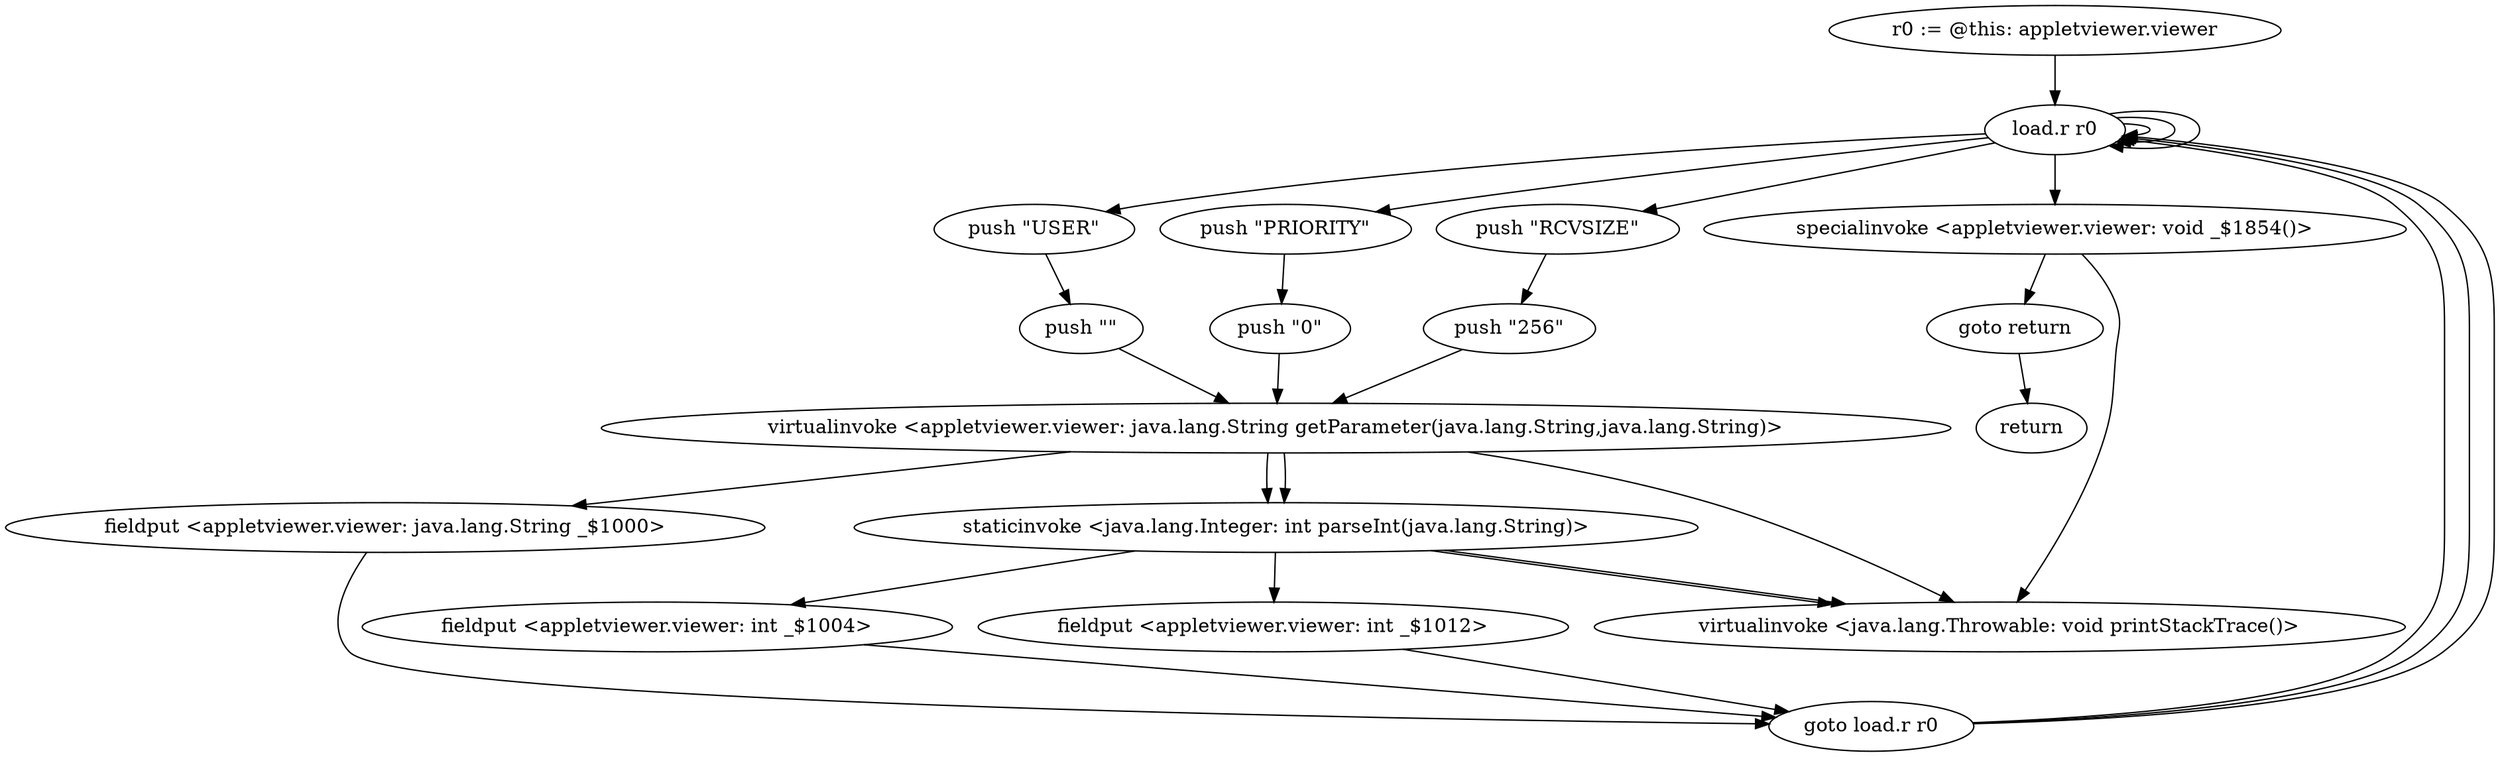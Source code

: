 digraph "" {
    "r0 := @this: appletviewer.viewer"
    "load.r r0"
    "r0 := @this: appletviewer.viewer"->"load.r r0";
    "load.r r0"->"load.r r0";
    "push \"USER\""
    "load.r r0"->"push \"USER\"";
    "push \"\""
    "push \"USER\""->"push \"\"";
    "virtualinvoke <appletviewer.viewer: java.lang.String getParameter(java.lang.String,java.lang.String)>"
    "push \"\""->"virtualinvoke <appletviewer.viewer: java.lang.String getParameter(java.lang.String,java.lang.String)>";
    "fieldput <appletviewer.viewer: java.lang.String _$1000>"
    "virtualinvoke <appletviewer.viewer: java.lang.String getParameter(java.lang.String,java.lang.String)>"->"fieldput <appletviewer.viewer: java.lang.String _$1000>";
    "goto load.r r0"
    "fieldput <appletviewer.viewer: java.lang.String _$1000>"->"goto load.r r0";
    "goto load.r r0"->"load.r r0";
    "load.r r0"->"load.r r0";
    "push \"PRIORITY\""
    "load.r r0"->"push \"PRIORITY\"";
    "push \"0\""
    "push \"PRIORITY\""->"push \"0\"";
    "push \"0\""->"virtualinvoke <appletviewer.viewer: java.lang.String getParameter(java.lang.String,java.lang.String)>";
    "staticinvoke <java.lang.Integer: int parseInt(java.lang.String)>"
    "virtualinvoke <appletviewer.viewer: java.lang.String getParameter(java.lang.String,java.lang.String)>"->"staticinvoke <java.lang.Integer: int parseInt(java.lang.String)>";
    "fieldput <appletviewer.viewer: int _$1004>"
    "staticinvoke <java.lang.Integer: int parseInt(java.lang.String)>"->"fieldput <appletviewer.viewer: int _$1004>";
    "fieldput <appletviewer.viewer: int _$1004>"->"goto load.r r0";
    "goto load.r r0"->"load.r r0";
    "load.r r0"->"load.r r0";
    "push \"RCVSIZE\""
    "load.r r0"->"push \"RCVSIZE\"";
    "push \"256\""
    "push \"RCVSIZE\""->"push \"256\"";
    "push \"256\""->"virtualinvoke <appletviewer.viewer: java.lang.String getParameter(java.lang.String,java.lang.String)>";
    "virtualinvoke <appletviewer.viewer: java.lang.String getParameter(java.lang.String,java.lang.String)>"->"staticinvoke <java.lang.Integer: int parseInt(java.lang.String)>";
    "fieldput <appletviewer.viewer: int _$1012>"
    "staticinvoke <java.lang.Integer: int parseInt(java.lang.String)>"->"fieldput <appletviewer.viewer: int _$1012>";
    "fieldput <appletviewer.viewer: int _$1012>"->"goto load.r r0";
    "goto load.r r0"->"load.r r0";
    "specialinvoke <appletviewer.viewer: void _$1854()>"
    "load.r r0"->"specialinvoke <appletviewer.viewer: void _$1854()>";
    "goto return"
    "specialinvoke <appletviewer.viewer: void _$1854()>"->"goto return";
    "return"
    "goto return"->"return";
    "virtualinvoke <java.lang.Throwable: void printStackTrace()>"
    "specialinvoke <appletviewer.viewer: void _$1854()>"->"virtualinvoke <java.lang.Throwable: void printStackTrace()>";
    "staticinvoke <java.lang.Integer: int parseInt(java.lang.String)>"->"virtualinvoke <java.lang.Throwable: void printStackTrace()>";
    "staticinvoke <java.lang.Integer: int parseInt(java.lang.String)>"->"virtualinvoke <java.lang.Throwable: void printStackTrace()>";
    "virtualinvoke <appletviewer.viewer: java.lang.String getParameter(java.lang.String,java.lang.String)>"->"virtualinvoke <java.lang.Throwable: void printStackTrace()>";
}
